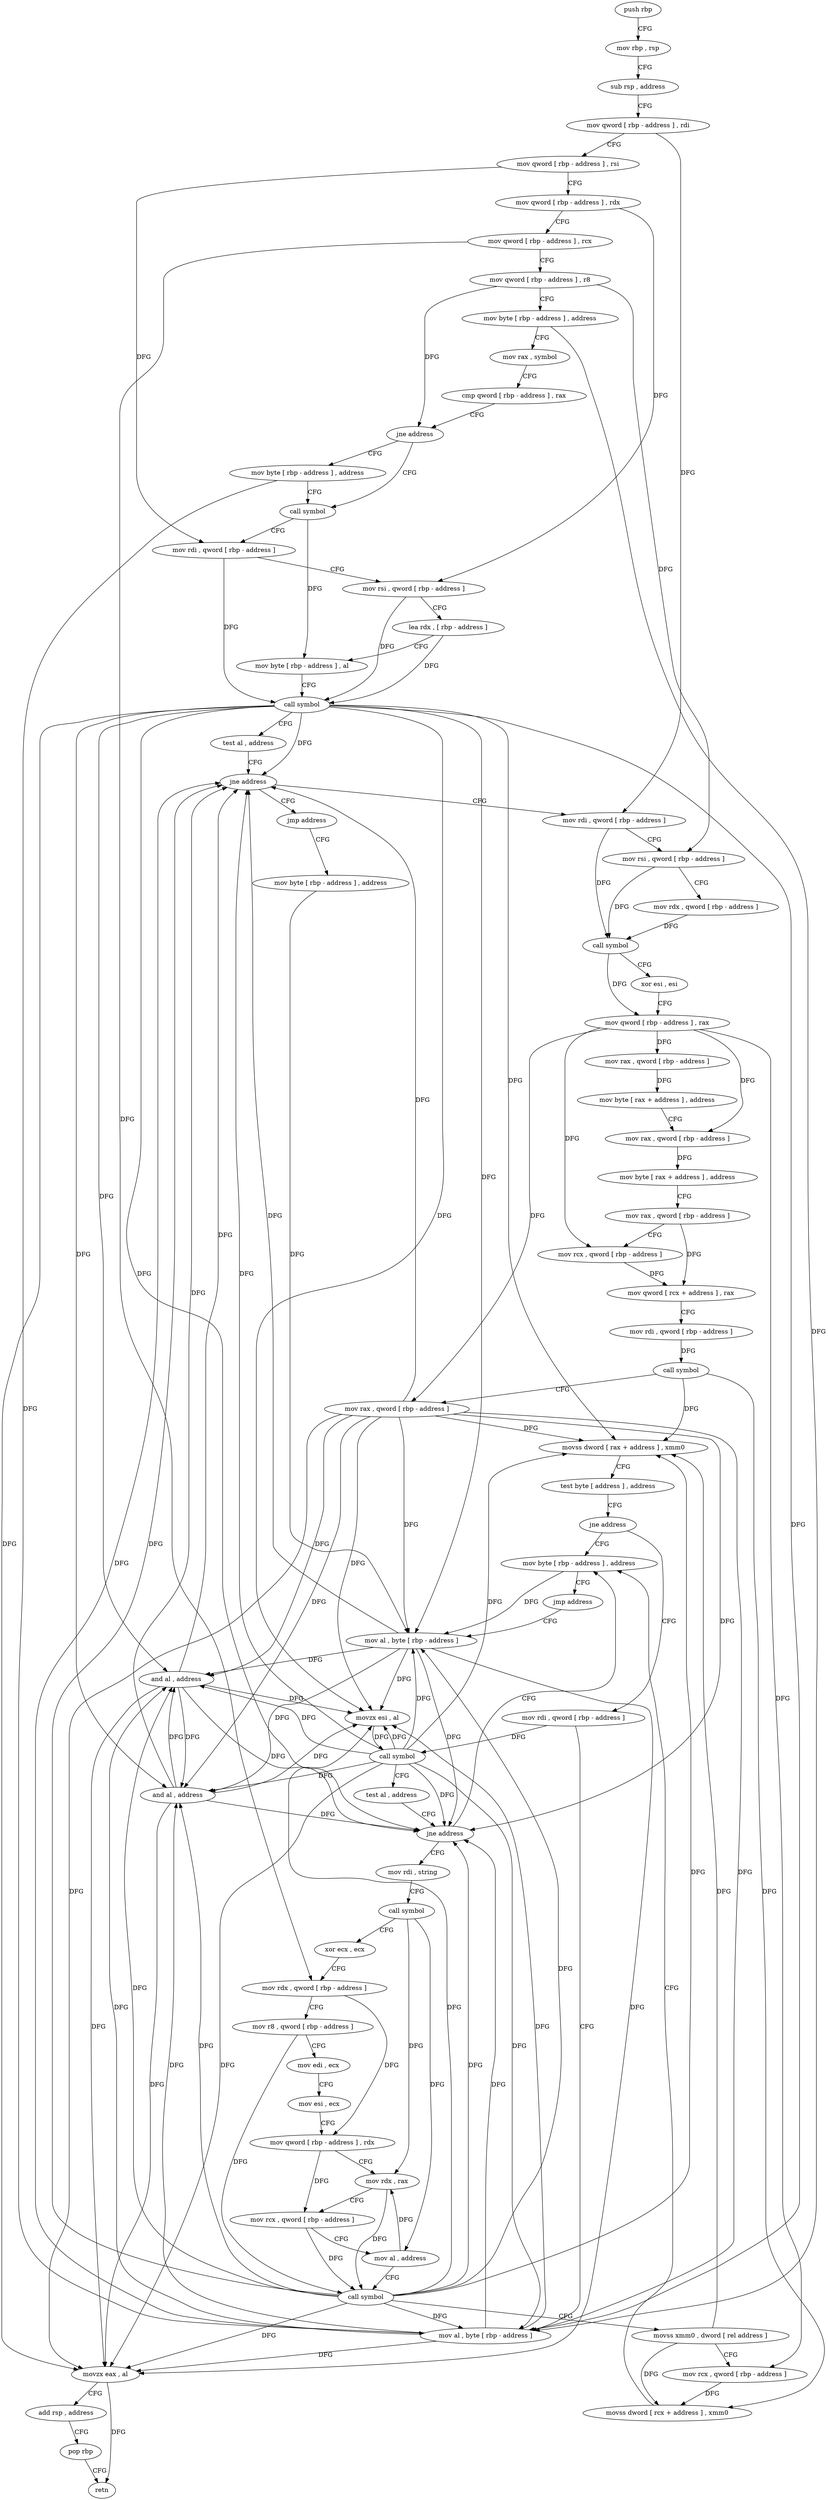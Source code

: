 digraph "func" {
"4286160" [label = "push rbp" ]
"4286161" [label = "mov rbp , rsp" ]
"4286164" [label = "sub rsp , address" ]
"4286168" [label = "mov qword [ rbp - address ] , rdi" ]
"4286172" [label = "mov qword [ rbp - address ] , rsi" ]
"4286176" [label = "mov qword [ rbp - address ] , rdx" ]
"4286180" [label = "mov qword [ rbp - address ] , rcx" ]
"4286184" [label = "mov qword [ rbp - address ] , r8" ]
"4286188" [label = "mov byte [ rbp - address ] , address" ]
"4286192" [label = "mov rax , symbol" ]
"4286202" [label = "cmp qword [ rbp - address ] , rax" ]
"4286206" [label = "jne address" ]
"4286216" [label = "call symbol" ]
"4286212" [label = "mov byte [ rbp - address ] , address" ]
"4286221" [label = "mov rdi , qword [ rbp - address ]" ]
"4286225" [label = "mov rsi , qword [ rbp - address ]" ]
"4286229" [label = "lea rdx , [ rbp - address ]" ]
"4286233" [label = "mov byte [ rbp - address ] , al" ]
"4286236" [label = "call symbol" ]
"4286241" [label = "test al , address" ]
"4286243" [label = "jne address" ]
"4286254" [label = "mov rdi , qword [ rbp - address ]" ]
"4286249" [label = "jmp address" ]
"4286258" [label = "mov rsi , qword [ rbp - address ]" ]
"4286262" [label = "mov rdx , qword [ rbp - address ]" ]
"4286266" [label = "call symbol" ]
"4286271" [label = "xor esi , esi" ]
"4286273" [label = "mov qword [ rbp - address ] , rax" ]
"4286277" [label = "mov rax , qword [ rbp - address ]" ]
"4286281" [label = "mov byte [ rax + address ] , address" ]
"4286285" [label = "mov rax , qword [ rbp - address ]" ]
"4286289" [label = "mov byte [ rax + address ] , address" ]
"4286293" [label = "mov rax , qword [ rbp - address ]" ]
"4286297" [label = "mov rcx , qword [ rbp - address ]" ]
"4286301" [label = "mov qword [ rcx + address ] , rax" ]
"4286305" [label = "mov rdi , qword [ rbp - address ]" ]
"4286309" [label = "call symbol" ]
"4286314" [label = "mov rax , qword [ rbp - address ]" ]
"4286318" [label = "movss dword [ rax + address ] , xmm0" ]
"4286323" [label = "test byte [ address ] , address" ]
"4286331" [label = "jne address" ]
"4286426" [label = "mov byte [ rbp - address ] , address" ]
"4286337" [label = "mov rdi , qword [ rbp - address ]" ]
"4286435" [label = "mov byte [ rbp - address ] , address" ]
"4286430" [label = "jmp address" ]
"4286439" [label = "mov al , byte [ rbp - address ]" ]
"4286341" [label = "mov al , byte [ rbp - address ]" ]
"4286344" [label = "and al , address" ]
"4286346" [label = "movzx esi , al" ]
"4286349" [label = "call symbol" ]
"4286354" [label = "test al , address" ]
"4286356" [label = "jne address" ]
"4286362" [label = "mov rdi , string" ]
"4286442" [label = "and al , address" ]
"4286444" [label = "movzx eax , al" ]
"4286447" [label = "add rsp , address" ]
"4286451" [label = "pop rbp" ]
"4286452" [label = "retn" ]
"4286372" [label = "call symbol" ]
"4286377" [label = "xor ecx , ecx" ]
"4286379" [label = "mov rdx , qword [ rbp - address ]" ]
"4286383" [label = "mov r8 , qword [ rbp - address ]" ]
"4286387" [label = "mov edi , ecx" ]
"4286389" [label = "mov esi , ecx" ]
"4286391" [label = "mov qword [ rbp - address ] , rdx" ]
"4286395" [label = "mov rdx , rax" ]
"4286398" [label = "mov rcx , qword [ rbp - address ]" ]
"4286402" [label = "mov al , address" ]
"4286404" [label = "call symbol" ]
"4286409" [label = "movss xmm0 , dword [ rel address ]" ]
"4286417" [label = "mov rcx , qword [ rbp - address ]" ]
"4286421" [label = "movss dword [ rcx + address ] , xmm0" ]
"4286160" -> "4286161" [ label = "CFG" ]
"4286161" -> "4286164" [ label = "CFG" ]
"4286164" -> "4286168" [ label = "CFG" ]
"4286168" -> "4286172" [ label = "CFG" ]
"4286168" -> "4286254" [ label = "DFG" ]
"4286172" -> "4286176" [ label = "CFG" ]
"4286172" -> "4286221" [ label = "DFG" ]
"4286176" -> "4286180" [ label = "CFG" ]
"4286176" -> "4286225" [ label = "DFG" ]
"4286180" -> "4286184" [ label = "CFG" ]
"4286180" -> "4286379" [ label = "DFG" ]
"4286184" -> "4286188" [ label = "CFG" ]
"4286184" -> "4286206" [ label = "DFG" ]
"4286184" -> "4286258" [ label = "DFG" ]
"4286188" -> "4286192" [ label = "CFG" ]
"4286188" -> "4286341" [ label = "DFG" ]
"4286192" -> "4286202" [ label = "CFG" ]
"4286202" -> "4286206" [ label = "CFG" ]
"4286206" -> "4286216" [ label = "CFG" ]
"4286206" -> "4286212" [ label = "CFG" ]
"4286216" -> "4286221" [ label = "CFG" ]
"4286216" -> "4286233" [ label = "DFG" ]
"4286212" -> "4286216" [ label = "CFG" ]
"4286212" -> "4286341" [ label = "DFG" ]
"4286221" -> "4286225" [ label = "CFG" ]
"4286221" -> "4286236" [ label = "DFG" ]
"4286225" -> "4286229" [ label = "CFG" ]
"4286225" -> "4286236" [ label = "DFG" ]
"4286229" -> "4286233" [ label = "CFG" ]
"4286229" -> "4286236" [ label = "DFG" ]
"4286233" -> "4286236" [ label = "CFG" ]
"4286236" -> "4286241" [ label = "CFG" ]
"4286236" -> "4286243" [ label = "DFG" ]
"4286236" -> "4286318" [ label = "DFG" ]
"4286236" -> "4286341" [ label = "DFG" ]
"4286236" -> "4286344" [ label = "DFG" ]
"4286236" -> "4286346" [ label = "DFG" ]
"4286236" -> "4286356" [ label = "DFG" ]
"4286236" -> "4286439" [ label = "DFG" ]
"4286236" -> "4286442" [ label = "DFG" ]
"4286236" -> "4286444" [ label = "DFG" ]
"4286241" -> "4286243" [ label = "CFG" ]
"4286243" -> "4286254" [ label = "CFG" ]
"4286243" -> "4286249" [ label = "CFG" ]
"4286254" -> "4286258" [ label = "CFG" ]
"4286254" -> "4286266" [ label = "DFG" ]
"4286249" -> "4286435" [ label = "CFG" ]
"4286258" -> "4286262" [ label = "CFG" ]
"4286258" -> "4286266" [ label = "DFG" ]
"4286262" -> "4286266" [ label = "DFG" ]
"4286266" -> "4286271" [ label = "CFG" ]
"4286266" -> "4286273" [ label = "DFG" ]
"4286271" -> "4286273" [ label = "CFG" ]
"4286273" -> "4286277" [ label = "DFG" ]
"4286273" -> "4286285" [ label = "DFG" ]
"4286273" -> "4286297" [ label = "DFG" ]
"4286273" -> "4286314" [ label = "DFG" ]
"4286273" -> "4286417" [ label = "DFG" ]
"4286277" -> "4286281" [ label = "DFG" ]
"4286281" -> "4286285" [ label = "CFG" ]
"4286285" -> "4286289" [ label = "DFG" ]
"4286289" -> "4286293" [ label = "CFG" ]
"4286293" -> "4286297" [ label = "CFG" ]
"4286293" -> "4286301" [ label = "DFG" ]
"4286297" -> "4286301" [ label = "DFG" ]
"4286301" -> "4286305" [ label = "CFG" ]
"4286305" -> "4286309" [ label = "DFG" ]
"4286309" -> "4286314" [ label = "CFG" ]
"4286309" -> "4286318" [ label = "DFG" ]
"4286309" -> "4286421" [ label = "DFG" ]
"4286314" -> "4286318" [ label = "DFG" ]
"4286314" -> "4286243" [ label = "DFG" ]
"4286314" -> "4286341" [ label = "DFG" ]
"4286314" -> "4286344" [ label = "DFG" ]
"4286314" -> "4286346" [ label = "DFG" ]
"4286314" -> "4286356" [ label = "DFG" ]
"4286314" -> "4286439" [ label = "DFG" ]
"4286314" -> "4286442" [ label = "DFG" ]
"4286314" -> "4286444" [ label = "DFG" ]
"4286318" -> "4286323" [ label = "CFG" ]
"4286323" -> "4286331" [ label = "CFG" ]
"4286331" -> "4286426" [ label = "CFG" ]
"4286331" -> "4286337" [ label = "CFG" ]
"4286426" -> "4286430" [ label = "CFG" ]
"4286426" -> "4286439" [ label = "DFG" ]
"4286337" -> "4286341" [ label = "CFG" ]
"4286337" -> "4286349" [ label = "DFG" ]
"4286435" -> "4286439" [ label = "DFG" ]
"4286430" -> "4286439" [ label = "CFG" ]
"4286439" -> "4286442" [ label = "DFG" ]
"4286439" -> "4286243" [ label = "DFG" ]
"4286439" -> "4286344" [ label = "DFG" ]
"4286439" -> "4286346" [ label = "DFG" ]
"4286439" -> "4286356" [ label = "DFG" ]
"4286439" -> "4286444" [ label = "DFG" ]
"4286341" -> "4286344" [ label = "DFG" ]
"4286341" -> "4286243" [ label = "DFG" ]
"4286341" -> "4286346" [ label = "DFG" ]
"4286341" -> "4286356" [ label = "DFG" ]
"4286341" -> "4286442" [ label = "DFG" ]
"4286341" -> "4286444" [ label = "DFG" ]
"4286344" -> "4286346" [ label = "DFG" ]
"4286344" -> "4286243" [ label = "DFG" ]
"4286344" -> "4286356" [ label = "DFG" ]
"4286344" -> "4286442" [ label = "DFG" ]
"4286344" -> "4286444" [ label = "DFG" ]
"4286346" -> "4286349" [ label = "DFG" ]
"4286349" -> "4286354" [ label = "CFG" ]
"4286349" -> "4286243" [ label = "DFG" ]
"4286349" -> "4286344" [ label = "DFG" ]
"4286349" -> "4286346" [ label = "DFG" ]
"4286349" -> "4286318" [ label = "DFG" ]
"4286349" -> "4286341" [ label = "DFG" ]
"4286349" -> "4286356" [ label = "DFG" ]
"4286349" -> "4286439" [ label = "DFG" ]
"4286349" -> "4286442" [ label = "DFG" ]
"4286349" -> "4286444" [ label = "DFG" ]
"4286354" -> "4286356" [ label = "CFG" ]
"4286356" -> "4286426" [ label = "CFG" ]
"4286356" -> "4286362" [ label = "CFG" ]
"4286362" -> "4286372" [ label = "CFG" ]
"4286442" -> "4286444" [ label = "DFG" ]
"4286442" -> "4286243" [ label = "DFG" ]
"4286442" -> "4286344" [ label = "DFG" ]
"4286442" -> "4286346" [ label = "DFG" ]
"4286442" -> "4286356" [ label = "DFG" ]
"4286444" -> "4286447" [ label = "CFG" ]
"4286444" -> "4286452" [ label = "DFG" ]
"4286447" -> "4286451" [ label = "CFG" ]
"4286451" -> "4286452" [ label = "CFG" ]
"4286372" -> "4286377" [ label = "CFG" ]
"4286372" -> "4286395" [ label = "DFG" ]
"4286372" -> "4286402" [ label = "DFG" ]
"4286377" -> "4286379" [ label = "CFG" ]
"4286379" -> "4286383" [ label = "CFG" ]
"4286379" -> "4286391" [ label = "DFG" ]
"4286383" -> "4286387" [ label = "CFG" ]
"4286383" -> "4286404" [ label = "DFG" ]
"4286387" -> "4286389" [ label = "CFG" ]
"4286389" -> "4286391" [ label = "CFG" ]
"4286391" -> "4286395" [ label = "CFG" ]
"4286391" -> "4286398" [ label = "DFG" ]
"4286395" -> "4286398" [ label = "CFG" ]
"4286395" -> "4286404" [ label = "DFG" ]
"4286398" -> "4286402" [ label = "CFG" ]
"4286398" -> "4286404" [ label = "DFG" ]
"4286402" -> "4286404" [ label = "CFG" ]
"4286402" -> "4286395" [ label = "DFG" ]
"4286404" -> "4286409" [ label = "CFG" ]
"4286404" -> "4286243" [ label = "DFG" ]
"4286404" -> "4286344" [ label = "DFG" ]
"4286404" -> "4286346" [ label = "DFG" ]
"4286404" -> "4286356" [ label = "DFG" ]
"4286404" -> "4286442" [ label = "DFG" ]
"4286404" -> "4286444" [ label = "DFG" ]
"4286404" -> "4286318" [ label = "DFG" ]
"4286404" -> "4286341" [ label = "DFG" ]
"4286404" -> "4286439" [ label = "DFG" ]
"4286409" -> "4286417" [ label = "CFG" ]
"4286409" -> "4286318" [ label = "DFG" ]
"4286409" -> "4286421" [ label = "DFG" ]
"4286417" -> "4286421" [ label = "DFG" ]
"4286421" -> "4286426" [ label = "CFG" ]
}
